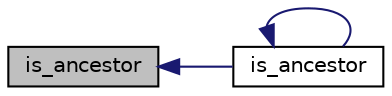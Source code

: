 digraph "is_ancestor"
{
  edge [fontname="Helvetica",fontsize="10",labelfontname="Helvetica",labelfontsize="10"];
  node [fontname="Helvetica",fontsize="10",shape=record];
  rankdir="LR";
  Node1490 [label="is_ancestor",height=0.2,width=0.4,color="black", fillcolor="grey75", style="filled", fontcolor="black"];
  Node1490 -> Node1491 [dir="back",color="midnightblue",fontsize="10",style="solid",fontname="Helvetica"];
  Node1491 [label="is_ancestor",height=0.2,width=0.4,color="black", fillcolor="white", style="filled",URL="$d9/d60/discreta_8h.html#aa3e7989b3999eb0f31ce47006cb1f3b5"];
  Node1491 -> Node1491 [dir="back",color="midnightblue",fontsize="10",style="solid",fontname="Helvetica"];
}
